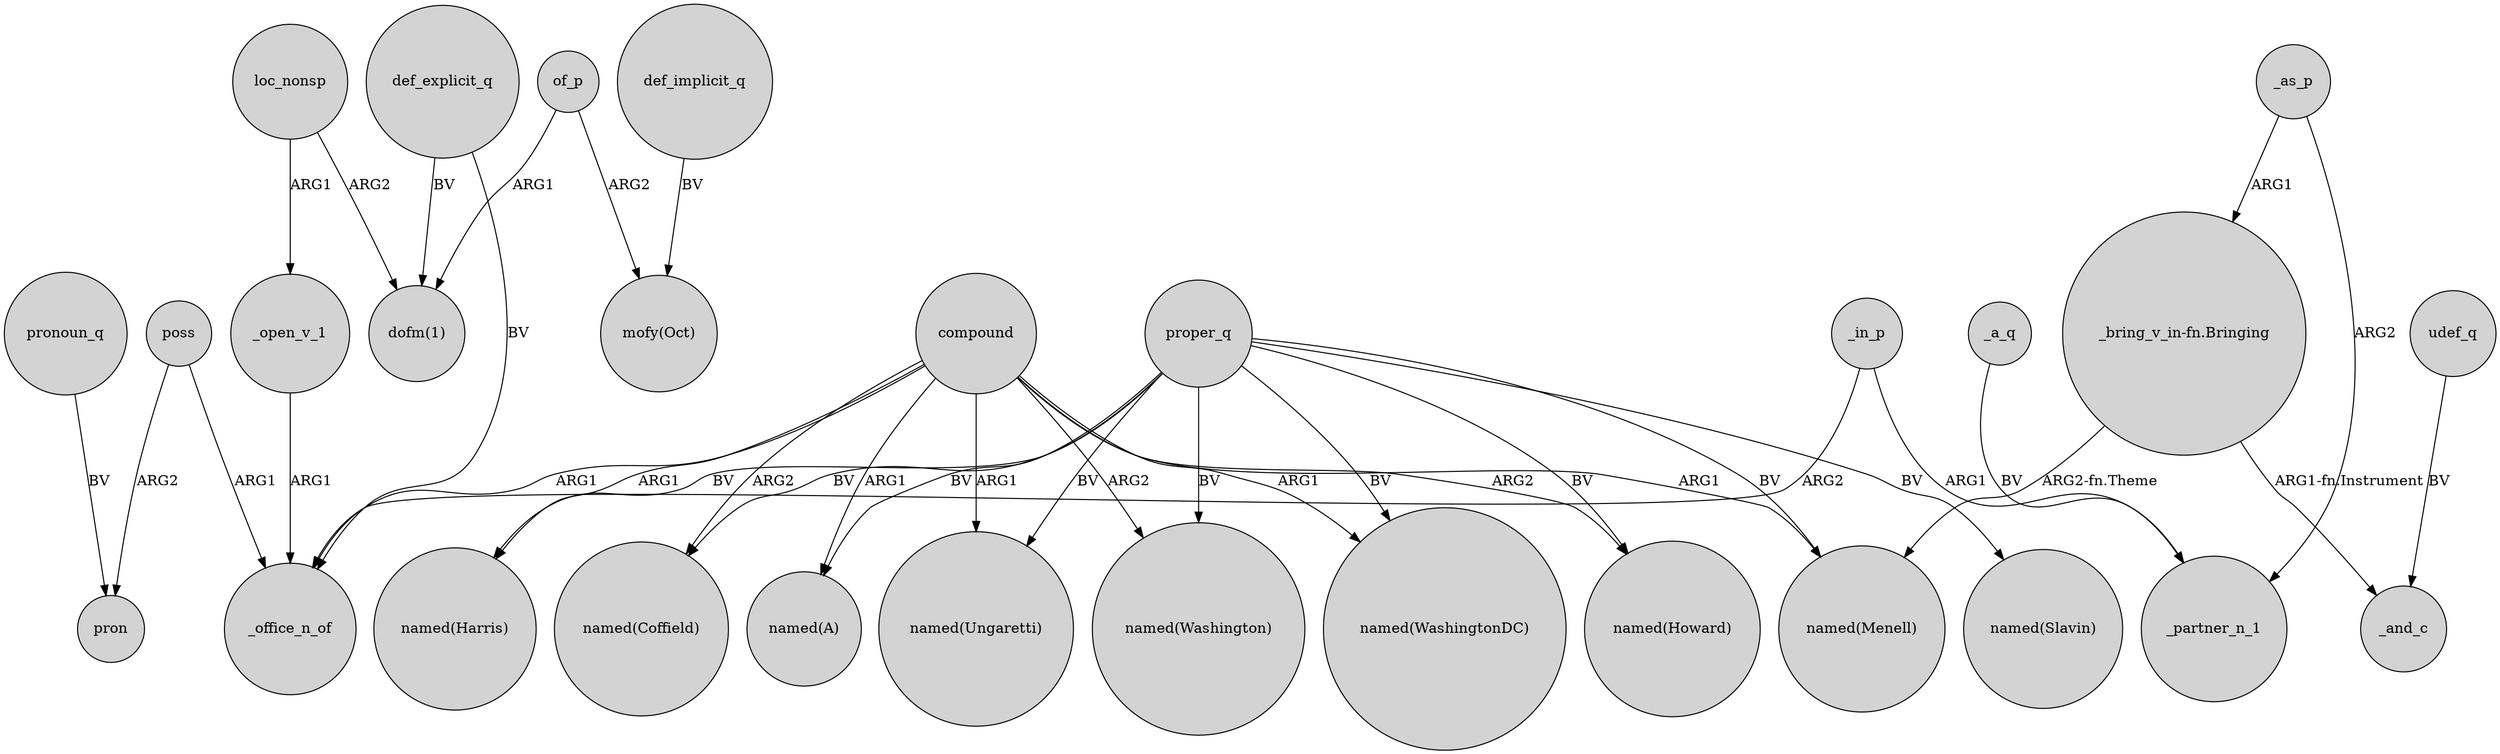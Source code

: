 digraph {
	node [shape=circle style=filled]
	_open_v_1 -> _office_n_of [label=ARG1]
	poss -> pron [label=ARG2]
	def_implicit_q -> "mofy(Oct)" [label=BV]
	loc_nonsp -> "dofm(1)" [label=ARG2]
	def_explicit_q -> _office_n_of [label=BV]
	proper_q -> "named(Ungaretti)" [label=BV]
	_a_q -> _partner_n_1 [label=BV]
	compound -> "named(Ungaretti)" [label=ARG1]
	compound -> "named(WashingtonDC)" [label=ARG1]
	proper_q -> "named(WashingtonDC)" [label=BV]
	proper_q -> "named(Slavin)" [label=BV]
	compound -> _office_n_of [label=ARG1]
	of_p -> "mofy(Oct)" [label=ARG2]
	compound -> "named(A)" [label=ARG1]
	_as_p -> _partner_n_1 [label=ARG2]
	proper_q -> "named(Coffield)" [label=BV]
	"_bring_v_in-fn.Bringing" -> _and_c [label="ARG1-fn.Instrument"]
	proper_q -> "named(Washington)" [label=BV]
	_in_p -> _office_n_of [label=ARG2]
	_in_p -> _partner_n_1 [label=ARG1]
	pronoun_q -> pron [label=BV]
	compound -> "named(Harris)" [label=ARG1]
	_as_p -> "_bring_v_in-fn.Bringing" [label=ARG1]
	"_bring_v_in-fn.Bringing" -> "named(Menell)" [label="ARG2-fn.Theme"]
	proper_q -> "named(Menell)" [label=BV]
	compound -> "named(Howard)" [label=ARG2]
	def_explicit_q -> "dofm(1)" [label=BV]
	poss -> _office_n_of [label=ARG1]
	compound -> "named(Coffield)" [label=ARG2]
	compound -> "named(Washington)" [label=ARG2]
	proper_q -> "named(Harris)" [label=BV]
	udef_q -> _and_c [label=BV]
	proper_q -> "named(Howard)" [label=BV]
	compound -> "named(Menell)" [label=ARG1]
	loc_nonsp -> _open_v_1 [label=ARG1]
	of_p -> "dofm(1)" [label=ARG1]
	proper_q -> "named(A)" [label=BV]
}
